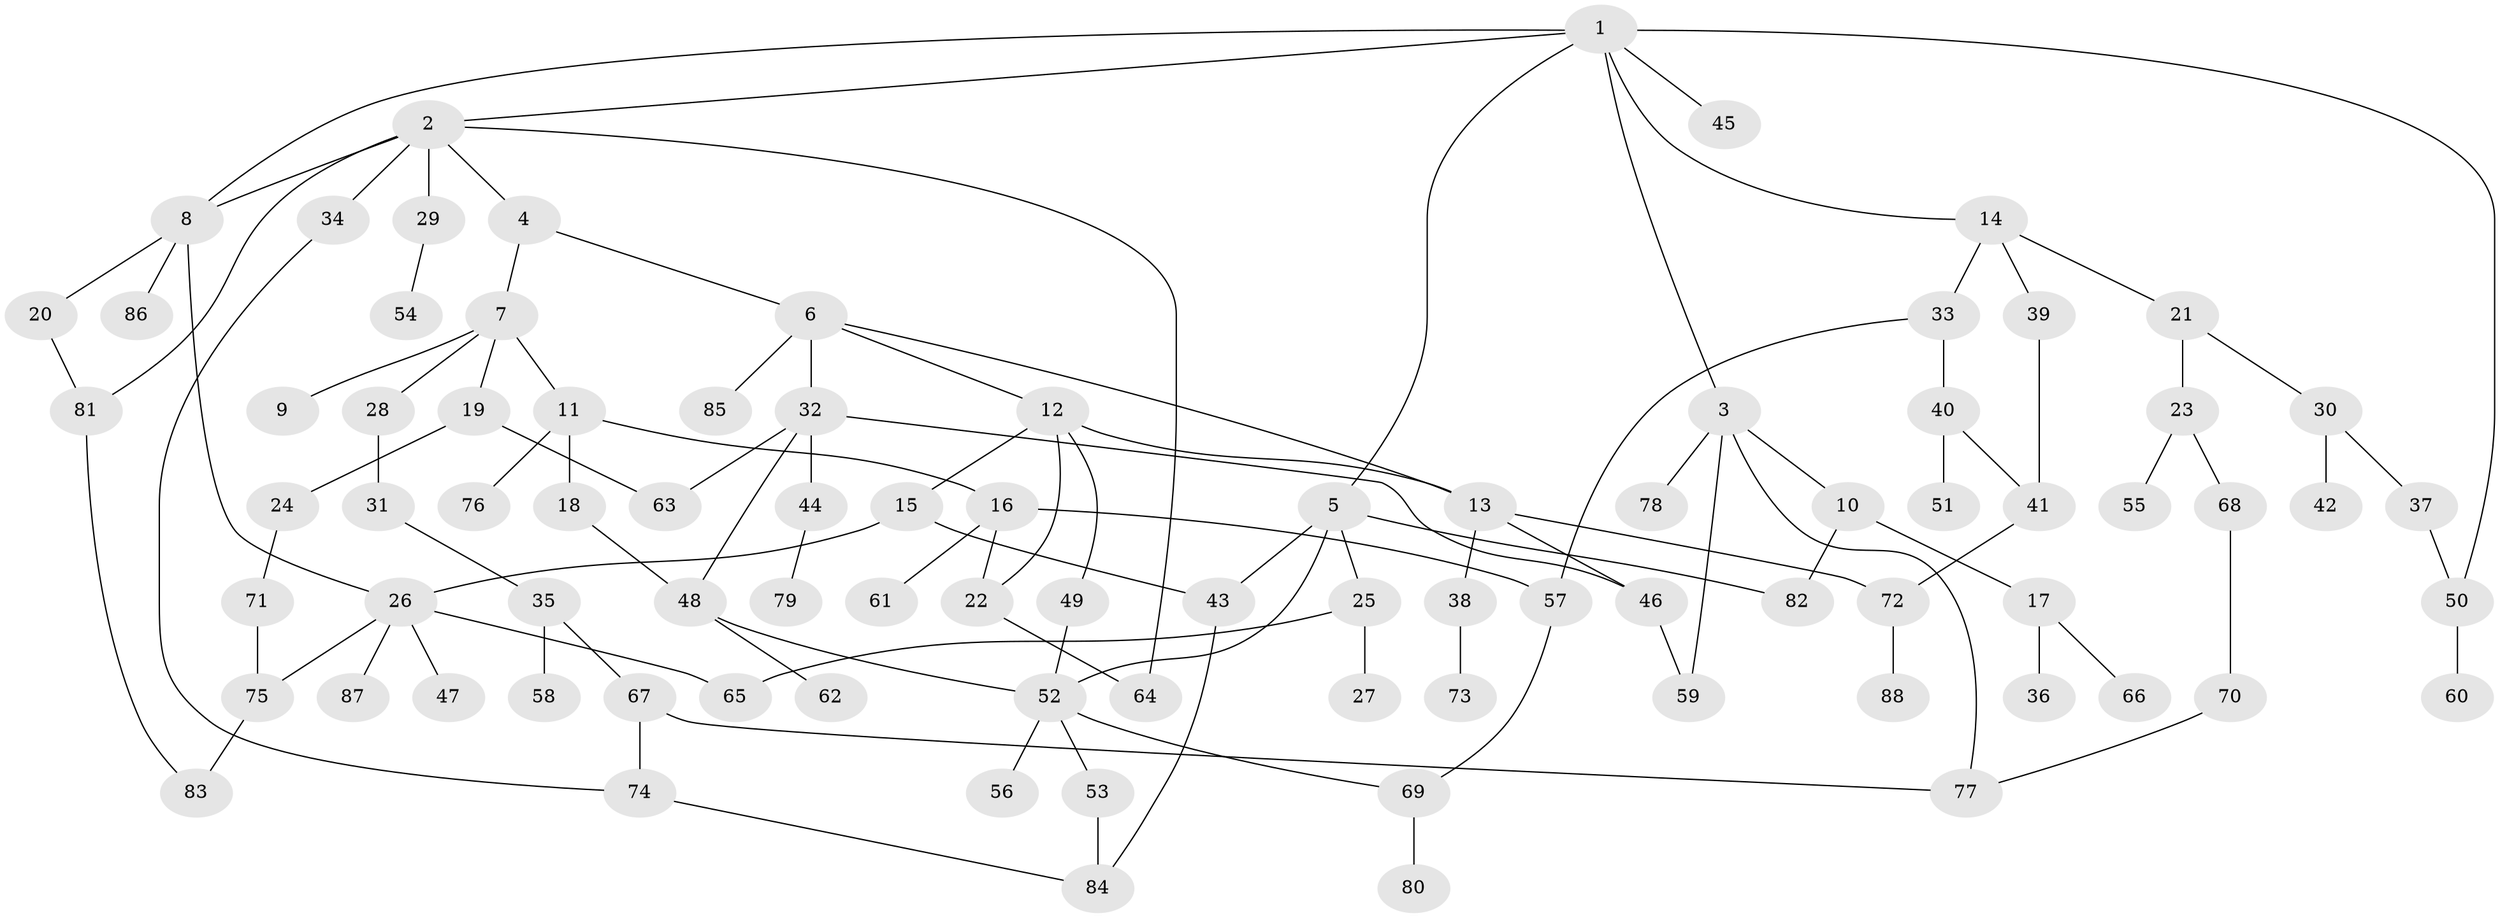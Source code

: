 // Generated by graph-tools (version 1.1) at 2025/13/03/09/25 04:13:35]
// undirected, 88 vertices, 114 edges
graph export_dot {
graph [start="1"]
  node [color=gray90,style=filled];
  1;
  2;
  3;
  4;
  5;
  6;
  7;
  8;
  9;
  10;
  11;
  12;
  13;
  14;
  15;
  16;
  17;
  18;
  19;
  20;
  21;
  22;
  23;
  24;
  25;
  26;
  27;
  28;
  29;
  30;
  31;
  32;
  33;
  34;
  35;
  36;
  37;
  38;
  39;
  40;
  41;
  42;
  43;
  44;
  45;
  46;
  47;
  48;
  49;
  50;
  51;
  52;
  53;
  54;
  55;
  56;
  57;
  58;
  59;
  60;
  61;
  62;
  63;
  64;
  65;
  66;
  67;
  68;
  69;
  70;
  71;
  72;
  73;
  74;
  75;
  76;
  77;
  78;
  79;
  80;
  81;
  82;
  83;
  84;
  85;
  86;
  87;
  88;
  1 -- 2;
  1 -- 3;
  1 -- 5;
  1 -- 14;
  1 -- 45;
  1 -- 50;
  1 -- 8;
  2 -- 4;
  2 -- 8;
  2 -- 29;
  2 -- 34;
  2 -- 64;
  2 -- 81;
  3 -- 10;
  3 -- 78;
  3 -- 59;
  3 -- 77;
  4 -- 6;
  4 -- 7;
  5 -- 25;
  5 -- 52;
  5 -- 82;
  5 -- 43;
  6 -- 12;
  6 -- 13;
  6 -- 32;
  6 -- 85;
  7 -- 9;
  7 -- 11;
  7 -- 19;
  7 -- 28;
  8 -- 20;
  8 -- 26;
  8 -- 86;
  10 -- 17;
  10 -- 82;
  11 -- 16;
  11 -- 18;
  11 -- 76;
  12 -- 15;
  12 -- 22;
  12 -- 49;
  12 -- 13;
  13 -- 38;
  13 -- 72;
  13 -- 46;
  14 -- 21;
  14 -- 33;
  14 -- 39;
  15 -- 43;
  15 -- 26;
  16 -- 61;
  16 -- 57;
  16 -- 22;
  17 -- 36;
  17 -- 66;
  18 -- 48;
  19 -- 24;
  19 -- 63;
  20 -- 81;
  21 -- 23;
  21 -- 30;
  22 -- 64;
  23 -- 55;
  23 -- 68;
  24 -- 71;
  25 -- 27;
  25 -- 65;
  26 -- 47;
  26 -- 65;
  26 -- 75;
  26 -- 87;
  28 -- 31;
  29 -- 54;
  30 -- 37;
  30 -- 42;
  31 -- 35;
  32 -- 44;
  32 -- 46;
  32 -- 48;
  32 -- 63;
  33 -- 40;
  33 -- 57;
  34 -- 74;
  35 -- 58;
  35 -- 67;
  37 -- 50;
  38 -- 73;
  39 -- 41;
  40 -- 41;
  40 -- 51;
  41 -- 72;
  43 -- 84;
  44 -- 79;
  46 -- 59;
  48 -- 62;
  48 -- 52;
  49 -- 52;
  50 -- 60;
  52 -- 53;
  52 -- 56;
  52 -- 69;
  53 -- 84;
  57 -- 69;
  67 -- 74;
  67 -- 77;
  68 -- 70;
  69 -- 80;
  70 -- 77;
  71 -- 75;
  72 -- 88;
  74 -- 84;
  75 -- 83;
  81 -- 83;
}
